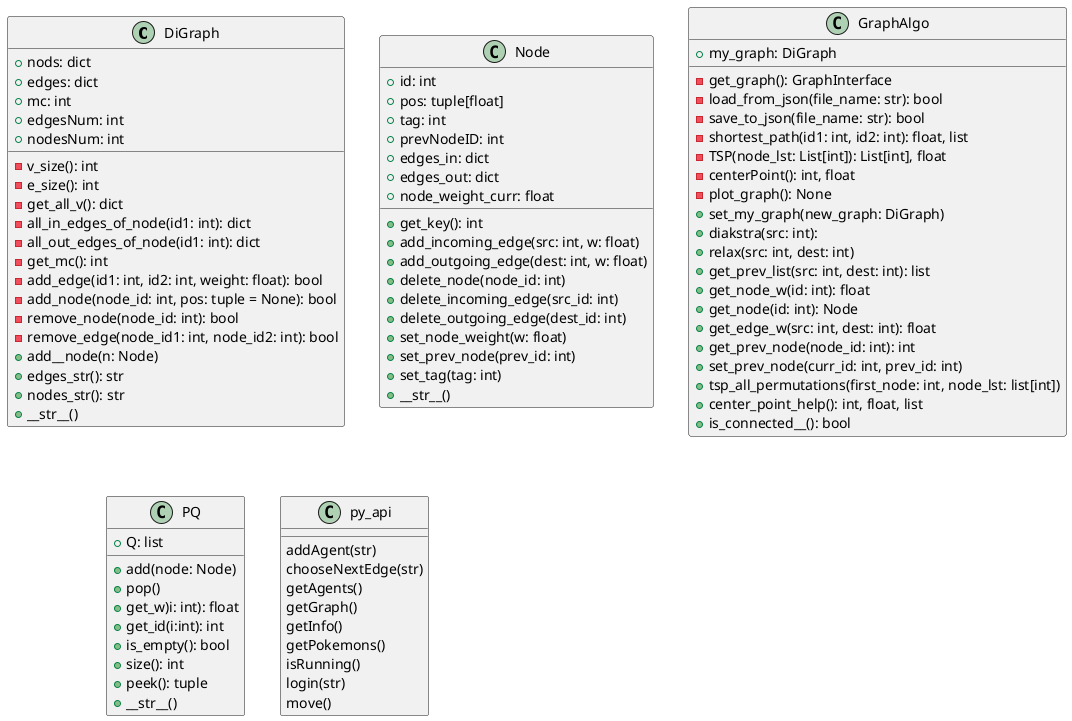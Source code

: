 import
@startuml


class DiGraph{
+nods: dict
+edges: dict
+mc: int
+edgesNum: int
+nodesNum: int
-v_size(): int
-e_size(): int
-get_all_v(): dict
-all_in_edges_of_node(id1: int): dict
-all_out_edges_of_node(id1: int): dict
-get_mc(): int
-add_edge(id1: int, id2: int, weight: float): bool
-add_node(node_id: int, pos: tuple = None): bool
-remove_node(node_id: int): bool
-remove_edge(node_id1: int, node_id2: int): bool
+add__node(n: Node)
+edges_str(): str
+nodes_str(): str
+__str__()
}

class Node{
+id: int
+pos: tuple[float]
+tag: int
+prevNodeID: int
+edges_in: dict
+edges_out: dict
+node_weight_curr: float
+get_key(): int
+add_incoming_edge(src: int, w: float)
+add_outgoing_edge(dest: int, w: float)
+delete_node(node_id: int)
+delete_incoming_edge(src_id: int)
+delete_outgoing_edge(dest_id: int)
+set_node_weight(w: float)
+set_prev_node(prev_id: int)
+set_tag(tag: int)
+__str__()
}

class GraphAlgo{
+my_graph: DiGraph
-get_graph(): GraphInterface
-load_from_json(file_name: str): bool
-save_to_json(file_name: str): bool
-shortest_path(id1: int, id2: int): float, list
-TSP(node_lst: List[int]): List[int], float
-centerPoint(): int, float
-plot_graph(): None
+set_my_graph(new_graph: DiGraph)
+diakstra(src: int):
+relax(src: int, dest: int)
+get_prev_list(src: int, dest: int): list
+get_node_w(id: int): float
+get_node(id: int): Node
'+get_node_tag(id: int): int
'+set_node_tag(id: int, tag)
'+set_path_w(id: int, w: float)
+get_edge_w(src: int, dest: int): float
+get_prev_node(node_id: int): int
+set_prev_node(curr_id: int, prev_id: int)
+tsp_all_permutations(first_node: int, node_lst: list[int])
+center_point_help(): int, float, list
+is_connected__(): bool
}

class PQ{
+Q: list
+add(node: Node)
+pop()
+get_w)i: int): float
+get_id(i:int): int
+is_empty(): bool
+size(): int
+peek(): tuple
+__str__()
}

class py_api{
addAgent(str)
chooseNextEdge(str)
getAgents()
getGraph()
getInfo()
getPokemons()
isRunning()
login(str)
move()
}

@enduml